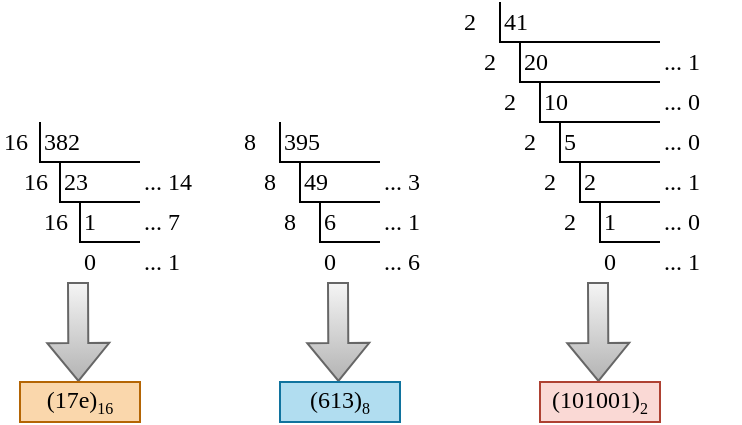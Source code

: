 <mxfile version="22.1.16" type="device">
  <diagram name="Page-1" id="-7mq7G4CWC7J_glKIHtD">
    <mxGraphModel dx="575" dy="395" grid="1" gridSize="10" guides="1" tooltips="1" connect="1" arrows="1" fold="1" page="1" pageScale="1" pageWidth="850" pageHeight="1100" math="0" shadow="0">
      <root>
        <mxCell id="0" />
        <mxCell id="1" parent="0" />
        <mxCell id="VRA50kQW089eyyHCZExZ-1" value="&lt;font face=&quot;Comic Sans MS&quot;&gt;382&lt;/font&gt;" style="text;html=1;strokeColor=none;fillColor=none;align=left;verticalAlign=middle;whiteSpace=wrap;rounded=0;" vertex="1" parent="1">
          <mxGeometry x="280" y="300" width="30" height="20" as="geometry" />
        </mxCell>
        <mxCell id="VRA50kQW089eyyHCZExZ-2" value="" style="endArrow=none;html=1;rounded=0;align=left;" edge="1" parent="1">
          <mxGeometry width="50" height="50" relative="1" as="geometry">
            <mxPoint x="280" y="300" as="sourcePoint" />
            <mxPoint x="330" y="320" as="targetPoint" />
            <Array as="points">
              <mxPoint x="280" y="320" />
            </Array>
          </mxGeometry>
        </mxCell>
        <mxCell id="VRA50kQW089eyyHCZExZ-3" value="&lt;font face=&quot;Comic Sans MS&quot;&gt;16&lt;/font&gt;" style="text;html=1;strokeColor=none;fillColor=none;align=left;verticalAlign=middle;whiteSpace=wrap;rounded=0;" vertex="1" parent="1">
          <mxGeometry x="260" y="300" width="20" height="20" as="geometry" />
        </mxCell>
        <mxCell id="VRA50kQW089eyyHCZExZ-4" value="&lt;font face=&quot;Comic Sans MS&quot;&gt;23&lt;br&gt;&lt;/font&gt;" style="text;html=1;strokeColor=none;fillColor=none;align=left;verticalAlign=middle;whiteSpace=wrap;rounded=0;" vertex="1" parent="1">
          <mxGeometry x="290" y="320" width="30" height="20" as="geometry" />
        </mxCell>
        <mxCell id="VRA50kQW089eyyHCZExZ-5" value="" style="endArrow=none;html=1;rounded=0;align=left;" edge="1" parent="1">
          <mxGeometry width="50" height="50" relative="1" as="geometry">
            <mxPoint x="290" y="320" as="sourcePoint" />
            <mxPoint x="330" y="340" as="targetPoint" />
            <Array as="points">
              <mxPoint x="290" y="340" />
            </Array>
          </mxGeometry>
        </mxCell>
        <mxCell id="VRA50kQW089eyyHCZExZ-6" value="&lt;font face=&quot;Comic Sans MS&quot;&gt;16&lt;/font&gt;" style="text;html=1;strokeColor=none;fillColor=none;align=left;verticalAlign=middle;whiteSpace=wrap;rounded=0;" vertex="1" parent="1">
          <mxGeometry x="270" y="320" width="20" height="20" as="geometry" />
        </mxCell>
        <mxCell id="VRA50kQW089eyyHCZExZ-7" value="&lt;font face=&quot;Comic Sans MS&quot;&gt;1&lt;br&gt;&lt;/font&gt;" style="text;html=1;strokeColor=none;fillColor=none;align=left;verticalAlign=middle;whiteSpace=wrap;rounded=0;" vertex="1" parent="1">
          <mxGeometry x="300" y="340" width="30" height="20" as="geometry" />
        </mxCell>
        <mxCell id="VRA50kQW089eyyHCZExZ-8" value="" style="endArrow=none;html=1;rounded=0;align=left;" edge="1" parent="1">
          <mxGeometry width="50" height="50" relative="1" as="geometry">
            <mxPoint x="300" y="340" as="sourcePoint" />
            <mxPoint x="330" y="360" as="targetPoint" />
            <Array as="points">
              <mxPoint x="300" y="360" />
            </Array>
          </mxGeometry>
        </mxCell>
        <mxCell id="VRA50kQW089eyyHCZExZ-9" value="&lt;font face=&quot;Comic Sans MS&quot;&gt;16&lt;/font&gt;" style="text;html=1;strokeColor=none;fillColor=none;align=left;verticalAlign=middle;whiteSpace=wrap;rounded=0;" vertex="1" parent="1">
          <mxGeometry x="280" y="340" width="20" height="20" as="geometry" />
        </mxCell>
        <mxCell id="VRA50kQW089eyyHCZExZ-10" value="&lt;font face=&quot;Comic Sans MS&quot;&gt;0&lt;br&gt;&lt;/font&gt;" style="text;html=1;strokeColor=none;fillColor=none;align=left;verticalAlign=middle;whiteSpace=wrap;rounded=0;" vertex="1" parent="1">
          <mxGeometry x="300" y="360" width="30" height="20" as="geometry" />
        </mxCell>
        <mxCell id="VRA50kQW089eyyHCZExZ-11" value="&lt;font face=&quot;Comic Sans MS&quot;&gt;... 14&lt;/font&gt;" style="text;html=1;strokeColor=none;fillColor=none;align=left;verticalAlign=middle;whiteSpace=wrap;rounded=0;" vertex="1" parent="1">
          <mxGeometry x="330" y="320" width="40" height="20" as="geometry" />
        </mxCell>
        <mxCell id="VRA50kQW089eyyHCZExZ-12" value="&lt;font face=&quot;Comic Sans MS&quot;&gt;... 7&lt;/font&gt;" style="text;html=1;strokeColor=none;fillColor=none;align=left;verticalAlign=middle;whiteSpace=wrap;rounded=0;" vertex="1" parent="1">
          <mxGeometry x="330" y="340" width="40" height="20" as="geometry" />
        </mxCell>
        <mxCell id="VRA50kQW089eyyHCZExZ-13" value="&lt;font face=&quot;Comic Sans MS&quot;&gt;... 1&lt;/font&gt;" style="text;html=1;strokeColor=none;fillColor=none;align=left;verticalAlign=middle;whiteSpace=wrap;rounded=0;" vertex="1" parent="1">
          <mxGeometry x="330" y="360" width="40" height="20" as="geometry" />
        </mxCell>
        <mxCell id="VRA50kQW089eyyHCZExZ-14" value="&lt;font face=&quot;Comic Sans MS&quot;&gt;395&lt;/font&gt;" style="text;html=1;strokeColor=none;fillColor=none;align=left;verticalAlign=middle;whiteSpace=wrap;rounded=0;" vertex="1" parent="1">
          <mxGeometry x="400" y="300" width="30" height="20" as="geometry" />
        </mxCell>
        <mxCell id="VRA50kQW089eyyHCZExZ-15" value="" style="endArrow=none;html=1;rounded=0;align=left;" edge="1" parent="1">
          <mxGeometry width="50" height="50" relative="1" as="geometry">
            <mxPoint x="400" y="300" as="sourcePoint" />
            <mxPoint x="450" y="320" as="targetPoint" />
            <Array as="points">
              <mxPoint x="400" y="320" />
            </Array>
          </mxGeometry>
        </mxCell>
        <mxCell id="VRA50kQW089eyyHCZExZ-16" value="&lt;font face=&quot;Comic Sans MS&quot;&gt;8&lt;/font&gt;" style="text;html=1;strokeColor=none;fillColor=none;align=left;verticalAlign=middle;whiteSpace=wrap;rounded=0;" vertex="1" parent="1">
          <mxGeometry x="380" y="300" width="20" height="20" as="geometry" />
        </mxCell>
        <mxCell id="VRA50kQW089eyyHCZExZ-17" value="&lt;font face=&quot;Comic Sans MS&quot;&gt;49&lt;br&gt;&lt;/font&gt;" style="text;html=1;strokeColor=none;fillColor=none;align=left;verticalAlign=middle;whiteSpace=wrap;rounded=0;" vertex="1" parent="1">
          <mxGeometry x="410" y="320" width="30" height="20" as="geometry" />
        </mxCell>
        <mxCell id="VRA50kQW089eyyHCZExZ-18" value="" style="endArrow=none;html=1;rounded=0;align=left;" edge="1" parent="1">
          <mxGeometry width="50" height="50" relative="1" as="geometry">
            <mxPoint x="410" y="320" as="sourcePoint" />
            <mxPoint x="450" y="340" as="targetPoint" />
            <Array as="points">
              <mxPoint x="410" y="340" />
            </Array>
          </mxGeometry>
        </mxCell>
        <mxCell id="VRA50kQW089eyyHCZExZ-19" value="&lt;font face=&quot;Comic Sans MS&quot;&gt;8&lt;/font&gt;" style="text;html=1;strokeColor=none;fillColor=none;align=left;verticalAlign=middle;whiteSpace=wrap;rounded=0;" vertex="1" parent="1">
          <mxGeometry x="390" y="320" width="20" height="20" as="geometry" />
        </mxCell>
        <mxCell id="VRA50kQW089eyyHCZExZ-20" value="&lt;font face=&quot;Comic Sans MS&quot;&gt;6&lt;br&gt;&lt;/font&gt;" style="text;html=1;strokeColor=none;fillColor=none;align=left;verticalAlign=middle;whiteSpace=wrap;rounded=0;" vertex="1" parent="1">
          <mxGeometry x="420" y="340" width="30" height="20" as="geometry" />
        </mxCell>
        <mxCell id="VRA50kQW089eyyHCZExZ-21" value="" style="endArrow=none;html=1;rounded=0;align=left;" edge="1" parent="1">
          <mxGeometry width="50" height="50" relative="1" as="geometry">
            <mxPoint x="420" y="340" as="sourcePoint" />
            <mxPoint x="450" y="360" as="targetPoint" />
            <Array as="points">
              <mxPoint x="420" y="360" />
            </Array>
          </mxGeometry>
        </mxCell>
        <mxCell id="VRA50kQW089eyyHCZExZ-22" value="&lt;font face=&quot;Comic Sans MS&quot;&gt;8&lt;/font&gt;" style="text;html=1;strokeColor=none;fillColor=none;align=left;verticalAlign=middle;whiteSpace=wrap;rounded=0;" vertex="1" parent="1">
          <mxGeometry x="400" y="340" width="20" height="20" as="geometry" />
        </mxCell>
        <mxCell id="VRA50kQW089eyyHCZExZ-23" value="&lt;font face=&quot;Comic Sans MS&quot;&gt;0&lt;br&gt;&lt;/font&gt;" style="text;html=1;strokeColor=none;fillColor=none;align=left;verticalAlign=middle;whiteSpace=wrap;rounded=0;" vertex="1" parent="1">
          <mxGeometry x="420" y="360" width="30" height="20" as="geometry" />
        </mxCell>
        <mxCell id="VRA50kQW089eyyHCZExZ-24" value="&lt;font face=&quot;Comic Sans MS&quot;&gt;... 3&lt;/font&gt;" style="text;html=1;strokeColor=none;fillColor=none;align=left;verticalAlign=middle;whiteSpace=wrap;rounded=0;" vertex="1" parent="1">
          <mxGeometry x="450" y="320" width="30" height="20" as="geometry" />
        </mxCell>
        <mxCell id="VRA50kQW089eyyHCZExZ-25" value="&lt;font face=&quot;Comic Sans MS&quot;&gt;... 1&lt;/font&gt;" style="text;html=1;strokeColor=none;fillColor=none;align=left;verticalAlign=middle;whiteSpace=wrap;rounded=0;" vertex="1" parent="1">
          <mxGeometry x="450" y="340" width="30" height="20" as="geometry" />
        </mxCell>
        <mxCell id="VRA50kQW089eyyHCZExZ-26" value="&lt;font face=&quot;Comic Sans MS&quot;&gt;... 6&lt;/font&gt;" style="text;html=1;strokeColor=none;fillColor=none;align=left;verticalAlign=middle;whiteSpace=wrap;rounded=0;" vertex="1" parent="1">
          <mxGeometry x="450" y="360" width="30" height="20" as="geometry" />
        </mxCell>
        <mxCell id="VRA50kQW089eyyHCZExZ-27" value="" style="shape=flexArrow;endArrow=classic;html=1;rounded=0;fillColor=#f5f5f5;gradientColor=#b3b3b3;strokeColor=#666666;" edge="1" parent="1">
          <mxGeometry width="50" height="50" relative="1" as="geometry">
            <mxPoint x="299" y="380" as="sourcePoint" />
            <mxPoint x="299.23" y="430" as="targetPoint" />
          </mxGeometry>
        </mxCell>
        <mxCell id="VRA50kQW089eyyHCZExZ-28" value="&lt;font face=&quot;Comic Sans MS&quot;&gt;(17e)&lt;sub&gt;&lt;font style=&quot;font-size: 8px;&quot;&gt;16&lt;/font&gt;&lt;/sub&gt;&lt;/font&gt;" style="text;html=1;strokeColor=#b46504;fillColor=#fad7ac;align=center;verticalAlign=middle;whiteSpace=wrap;rounded=0;" vertex="1" parent="1">
          <mxGeometry x="270" y="430" width="60" height="20" as="geometry" />
        </mxCell>
        <mxCell id="VRA50kQW089eyyHCZExZ-29" value="" style="shape=flexArrow;endArrow=classic;html=1;rounded=0;fillColor=#f5f5f5;gradientColor=#b3b3b3;strokeColor=#666666;" edge="1" parent="1">
          <mxGeometry width="50" height="50" relative="1" as="geometry">
            <mxPoint x="429" y="380" as="sourcePoint" />
            <mxPoint x="429.23" y="430" as="targetPoint" />
          </mxGeometry>
        </mxCell>
        <mxCell id="VRA50kQW089eyyHCZExZ-30" value="&lt;font face=&quot;Comic Sans MS&quot;&gt;(613)&lt;sub&gt;&lt;font style=&quot;font-size: 8px;&quot;&gt;8&lt;/font&gt;&lt;/sub&gt;&lt;/font&gt;" style="text;html=1;strokeColor=#10739e;fillColor=#b1ddf0;align=center;verticalAlign=middle;whiteSpace=wrap;rounded=0;" vertex="1" parent="1">
          <mxGeometry x="400" y="430" width="60" height="20" as="geometry" />
        </mxCell>
        <mxCell id="VRA50kQW089eyyHCZExZ-31" value="&lt;font face=&quot;Comic Sans MS&quot;&gt;41&lt;/font&gt;" style="text;html=1;strokeColor=none;fillColor=none;align=left;verticalAlign=middle;whiteSpace=wrap;rounded=0;" vertex="1" parent="1">
          <mxGeometry x="510" y="240" width="30" height="20" as="geometry" />
        </mxCell>
        <mxCell id="VRA50kQW089eyyHCZExZ-32" value="" style="endArrow=none;html=1;rounded=0;align=left;" edge="1" parent="1">
          <mxGeometry width="50" height="50" relative="1" as="geometry">
            <mxPoint x="510" y="240" as="sourcePoint" />
            <mxPoint x="590" y="260" as="targetPoint" />
            <Array as="points">
              <mxPoint x="510" y="260" />
            </Array>
          </mxGeometry>
        </mxCell>
        <mxCell id="VRA50kQW089eyyHCZExZ-33" value="&lt;font face=&quot;Comic Sans MS&quot;&gt;2&lt;/font&gt;" style="text;html=1;strokeColor=none;fillColor=none;align=left;verticalAlign=middle;whiteSpace=wrap;rounded=0;" vertex="1" parent="1">
          <mxGeometry x="490" y="240" width="20" height="20" as="geometry" />
        </mxCell>
        <mxCell id="VRA50kQW089eyyHCZExZ-34" value="&lt;font face=&quot;Comic Sans MS&quot;&gt;20&lt;br&gt;&lt;/font&gt;" style="text;html=1;strokeColor=none;fillColor=none;align=left;verticalAlign=middle;whiteSpace=wrap;rounded=0;" vertex="1" parent="1">
          <mxGeometry x="520" y="260" width="30" height="20" as="geometry" />
        </mxCell>
        <mxCell id="VRA50kQW089eyyHCZExZ-35" value="" style="endArrow=none;html=1;rounded=0;align=left;" edge="1" parent="1">
          <mxGeometry width="50" height="50" relative="1" as="geometry">
            <mxPoint x="520" y="260" as="sourcePoint" />
            <mxPoint x="590" y="280" as="targetPoint" />
            <Array as="points">
              <mxPoint x="520" y="280" />
            </Array>
          </mxGeometry>
        </mxCell>
        <mxCell id="VRA50kQW089eyyHCZExZ-36" value="&lt;font face=&quot;Comic Sans MS&quot;&gt;2&lt;/font&gt;" style="text;html=1;strokeColor=none;fillColor=none;align=left;verticalAlign=middle;whiteSpace=wrap;rounded=0;" vertex="1" parent="1">
          <mxGeometry x="500" y="260" width="20" height="20" as="geometry" />
        </mxCell>
        <mxCell id="VRA50kQW089eyyHCZExZ-37" value="&lt;font face=&quot;Comic Sans MS&quot;&gt;10&lt;br&gt;&lt;/font&gt;" style="text;html=1;strokeColor=none;fillColor=none;align=left;verticalAlign=middle;whiteSpace=wrap;rounded=0;" vertex="1" parent="1">
          <mxGeometry x="530" y="280" width="30" height="20" as="geometry" />
        </mxCell>
        <mxCell id="VRA50kQW089eyyHCZExZ-38" value="" style="endArrow=none;html=1;rounded=0;align=left;" edge="1" parent="1">
          <mxGeometry width="50" height="50" relative="1" as="geometry">
            <mxPoint x="530" y="280" as="sourcePoint" />
            <mxPoint x="590" y="300" as="targetPoint" />
            <Array as="points">
              <mxPoint x="530" y="300" />
            </Array>
          </mxGeometry>
        </mxCell>
        <mxCell id="VRA50kQW089eyyHCZExZ-39" value="&lt;font face=&quot;Comic Sans MS&quot;&gt;2&lt;/font&gt;" style="text;html=1;strokeColor=none;fillColor=none;align=left;verticalAlign=middle;whiteSpace=wrap;rounded=0;" vertex="1" parent="1">
          <mxGeometry x="510" y="280" width="20" height="20" as="geometry" />
        </mxCell>
        <mxCell id="VRA50kQW089eyyHCZExZ-40" value="&lt;font face=&quot;Comic Sans MS&quot;&gt;5&lt;br&gt;&lt;/font&gt;" style="text;html=1;strokeColor=none;fillColor=none;align=left;verticalAlign=middle;whiteSpace=wrap;rounded=0;" vertex="1" parent="1">
          <mxGeometry x="540" y="300" width="30" height="20" as="geometry" />
        </mxCell>
        <mxCell id="VRA50kQW089eyyHCZExZ-41" value="&lt;font face=&quot;Comic Sans MS&quot;&gt;... 1&lt;/font&gt;" style="text;html=1;strokeColor=none;fillColor=none;align=left;verticalAlign=middle;whiteSpace=wrap;rounded=0;" vertex="1" parent="1">
          <mxGeometry x="590" y="260" width="40" height="20" as="geometry" />
        </mxCell>
        <mxCell id="VRA50kQW089eyyHCZExZ-42" value="&lt;font face=&quot;Comic Sans MS&quot;&gt;... 0&lt;/font&gt;" style="text;html=1;strokeColor=none;fillColor=none;align=left;verticalAlign=middle;whiteSpace=wrap;rounded=0;" vertex="1" parent="1">
          <mxGeometry x="590" y="280" width="40" height="20" as="geometry" />
        </mxCell>
        <mxCell id="VRA50kQW089eyyHCZExZ-43" value="&lt;font face=&quot;Comic Sans MS&quot;&gt;... 0&lt;/font&gt;" style="text;html=1;strokeColor=none;fillColor=none;align=left;verticalAlign=middle;whiteSpace=wrap;rounded=0;" vertex="1" parent="1">
          <mxGeometry x="590" y="300" width="40" height="20" as="geometry" />
        </mxCell>
        <mxCell id="VRA50kQW089eyyHCZExZ-44" value="" style="endArrow=none;html=1;rounded=0;align=left;" edge="1" parent="1">
          <mxGeometry width="50" height="50" relative="1" as="geometry">
            <mxPoint x="540" y="300" as="sourcePoint" />
            <mxPoint x="590" y="320" as="targetPoint" />
            <Array as="points">
              <mxPoint x="540" y="320" />
            </Array>
          </mxGeometry>
        </mxCell>
        <mxCell id="VRA50kQW089eyyHCZExZ-45" value="&lt;font face=&quot;Comic Sans MS&quot;&gt;2&lt;/font&gt;" style="text;html=1;strokeColor=none;fillColor=none;align=left;verticalAlign=middle;whiteSpace=wrap;rounded=0;" vertex="1" parent="1">
          <mxGeometry x="520" y="300" width="20" height="20" as="geometry" />
        </mxCell>
        <mxCell id="VRA50kQW089eyyHCZExZ-46" value="&lt;font face=&quot;Comic Sans MS&quot;&gt;2&lt;br&gt;&lt;/font&gt;" style="text;html=1;strokeColor=none;fillColor=none;align=left;verticalAlign=middle;whiteSpace=wrap;rounded=0;" vertex="1" parent="1">
          <mxGeometry x="550" y="320" width="30" height="20" as="geometry" />
        </mxCell>
        <mxCell id="VRA50kQW089eyyHCZExZ-47" value="&lt;font face=&quot;Comic Sans MS&quot;&gt;2&lt;/font&gt;" style="text;html=1;strokeColor=none;fillColor=none;align=left;verticalAlign=middle;whiteSpace=wrap;rounded=0;" vertex="1" parent="1">
          <mxGeometry x="530" y="320" width="20" height="20" as="geometry" />
        </mxCell>
        <mxCell id="VRA50kQW089eyyHCZExZ-48" value="" style="endArrow=none;html=1;rounded=0;align=left;" edge="1" parent="1">
          <mxGeometry width="50" height="50" relative="1" as="geometry">
            <mxPoint x="550" y="320" as="sourcePoint" />
            <mxPoint x="590" y="340" as="targetPoint" />
            <Array as="points">
              <mxPoint x="550" y="340" />
            </Array>
          </mxGeometry>
        </mxCell>
        <mxCell id="VRA50kQW089eyyHCZExZ-49" value="&lt;font face=&quot;Comic Sans MS&quot;&gt;1&lt;br&gt;&lt;/font&gt;" style="text;html=1;strokeColor=none;fillColor=none;align=left;verticalAlign=middle;whiteSpace=wrap;rounded=0;" vertex="1" parent="1">
          <mxGeometry x="560" y="340" width="30" height="20" as="geometry" />
        </mxCell>
        <mxCell id="VRA50kQW089eyyHCZExZ-50" value="" style="endArrow=none;html=1;rounded=0;align=left;" edge="1" parent="1">
          <mxGeometry width="50" height="50" relative="1" as="geometry">
            <mxPoint x="560" y="340" as="sourcePoint" />
            <mxPoint x="590" y="360" as="targetPoint" />
            <Array as="points">
              <mxPoint x="560" y="360" />
            </Array>
          </mxGeometry>
        </mxCell>
        <mxCell id="VRA50kQW089eyyHCZExZ-51" value="&lt;font face=&quot;Comic Sans MS&quot;&gt;2&lt;/font&gt;" style="text;html=1;strokeColor=none;fillColor=none;align=left;verticalAlign=middle;whiteSpace=wrap;rounded=0;" vertex="1" parent="1">
          <mxGeometry x="540" y="340" width="20" height="20" as="geometry" />
        </mxCell>
        <mxCell id="VRA50kQW089eyyHCZExZ-52" value="&lt;font face=&quot;Comic Sans MS&quot;&gt;0&lt;br&gt;&lt;/font&gt;" style="text;html=1;strokeColor=none;fillColor=none;align=left;verticalAlign=middle;whiteSpace=wrap;rounded=0;" vertex="1" parent="1">
          <mxGeometry x="560" y="360" width="30" height="20" as="geometry" />
        </mxCell>
        <mxCell id="VRA50kQW089eyyHCZExZ-53" value="&lt;font face=&quot;Comic Sans MS&quot;&gt;... 1&lt;/font&gt;" style="text;html=1;strokeColor=none;fillColor=none;align=left;verticalAlign=middle;whiteSpace=wrap;rounded=0;" vertex="1" parent="1">
          <mxGeometry x="590" y="320" width="40" height="20" as="geometry" />
        </mxCell>
        <mxCell id="VRA50kQW089eyyHCZExZ-54" value="&lt;font face=&quot;Comic Sans MS&quot;&gt;... 0&lt;/font&gt;" style="text;html=1;strokeColor=none;fillColor=none;align=left;verticalAlign=middle;whiteSpace=wrap;rounded=0;" vertex="1" parent="1">
          <mxGeometry x="590" y="340" width="40" height="20" as="geometry" />
        </mxCell>
        <mxCell id="VRA50kQW089eyyHCZExZ-55" value="&lt;font face=&quot;Comic Sans MS&quot;&gt;... 1&lt;/font&gt;" style="text;html=1;strokeColor=none;fillColor=none;align=left;verticalAlign=middle;whiteSpace=wrap;rounded=0;" vertex="1" parent="1">
          <mxGeometry x="590" y="360" width="40" height="20" as="geometry" />
        </mxCell>
        <mxCell id="VRA50kQW089eyyHCZExZ-71" value="" style="shape=flexArrow;endArrow=classic;html=1;rounded=0;fillColor=#f5f5f5;gradientColor=#b3b3b3;strokeColor=#666666;" edge="1" parent="1">
          <mxGeometry width="50" height="50" relative="1" as="geometry">
            <mxPoint x="559" y="380" as="sourcePoint" />
            <mxPoint x="559.23" y="430" as="targetPoint" />
          </mxGeometry>
        </mxCell>
        <mxCell id="VRA50kQW089eyyHCZExZ-72" value="&lt;font face=&quot;Comic Sans MS&quot;&gt;(101001)&lt;sub&gt;&lt;font style=&quot;font-size: 8px;&quot;&gt;2&lt;/font&gt;&lt;/sub&gt;&lt;/font&gt;" style="text;html=1;strokeColor=#ae4132;fillColor=#fad9d5;align=center;verticalAlign=middle;whiteSpace=wrap;rounded=0;" vertex="1" parent="1">
          <mxGeometry x="530" y="430" width="60" height="20" as="geometry" />
        </mxCell>
      </root>
    </mxGraphModel>
  </diagram>
</mxfile>
